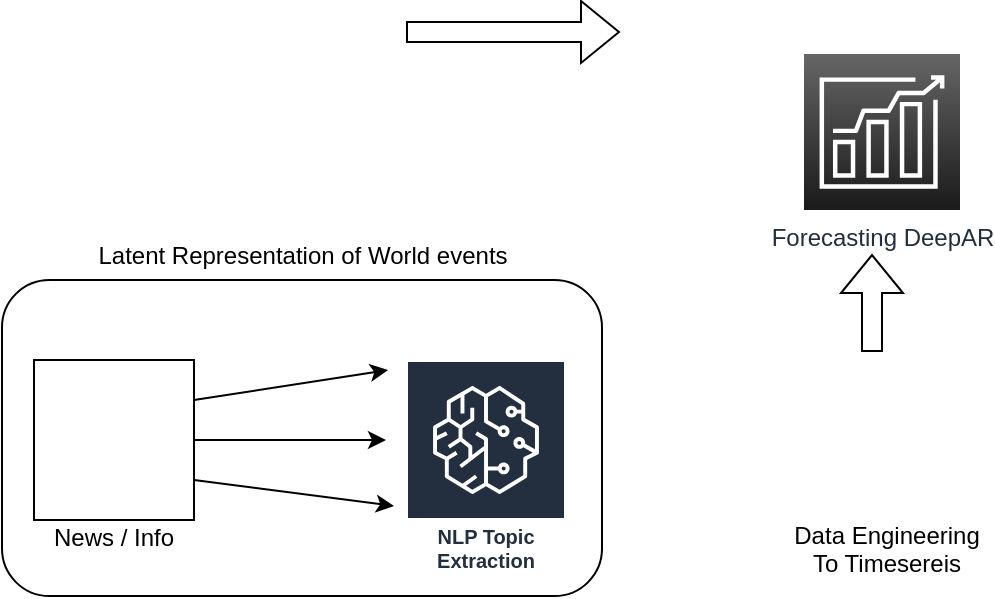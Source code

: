 <mxfile version="21.3.0" type="device">
  <diagram name="Page-1" id="D3y1z0SV_fgDIkfjINZR">
    <mxGraphModel dx="745" dy="388" grid="0" gridSize="10" guides="1" tooltips="1" connect="1" arrows="1" fold="1" page="1" pageScale="1" pageWidth="827" pageHeight="1169" math="0" shadow="0">
      <root>
        <mxCell id="0" />
        <mxCell id="1" parent="0" />
        <mxCell id="jHIMkMzNQUBDAGZVXYoF-1" value="" style="whiteSpace=wrap;html=1;aspect=fixed;" parent="1" vertex="1">
          <mxGeometry x="141" y="253" width="80" height="80" as="geometry" />
        </mxCell>
        <mxCell id="jHIMkMzNQUBDAGZVXYoF-2" value="Latent Representation of World events" style="shape=image;html=1;verticalAlign=top;verticalLabelPosition=bottom;labelBackgroundColor=#ffffff;imageAspect=0;aspect=fixed;image=https://cdn2.iconfinder.com/data/icons/whcompare-isometric-web-hosting-servers/50/connected-globe-128.png" parent="1" vertex="1">
          <mxGeometry x="247.5" y="132" width="55" height="55" as="geometry" />
        </mxCell>
        <mxCell id="jHIMkMzNQUBDAGZVXYoF-5" value="" style="shape=image;html=1;verticalAlign=top;verticalLabelPosition=bottom;labelBackgroundColor=#ffffff;imageAspect=0;aspect=fixed;image=https://cdn3.iconfinder.com/data/icons/picons-social/57/43-twitter-128.png" parent="1" vertex="1">
          <mxGeometry x="146" y="268" width="27" height="27" as="geometry" />
        </mxCell>
        <mxCell id="jHIMkMzNQUBDAGZVXYoF-6" value="" style="shape=image;html=1;verticalAlign=top;verticalLabelPosition=bottom;labelBackgroundColor=#ffffff;imageAspect=0;aspect=fixed;image=https://cdn0.iconfinder.com/data/icons/business-startup-10/50/15-128.png" parent="1" vertex="1">
          <mxGeometry x="176" y="278" width="40" height="40" as="geometry" />
        </mxCell>
        <mxCell id="jHIMkMzNQUBDAGZVXYoF-7" value="News / Info" style="text;html=1;strokeColor=none;fillColor=none;align=center;verticalAlign=middle;whiteSpace=wrap;rounded=0;" parent="1" vertex="1">
          <mxGeometry x="136" y="327" width="90" height="30" as="geometry" />
        </mxCell>
        <mxCell id="jHIMkMzNQUBDAGZVXYoF-9" value="" style="endArrow=classic;html=1;rounded=0;exitX=1;exitY=0.25;exitDx=0;exitDy=0;" parent="1" source="jHIMkMzNQUBDAGZVXYoF-1" edge="1">
          <mxGeometry width="50" height="50" relative="1" as="geometry">
            <mxPoint x="390" y="310" as="sourcePoint" />
            <mxPoint x="318" y="258" as="targetPoint" />
          </mxGeometry>
        </mxCell>
        <mxCell id="jHIMkMzNQUBDAGZVXYoF-10" value="" style="endArrow=classic;html=1;rounded=0;exitX=1;exitY=0.5;exitDx=0;exitDy=0;" parent="1" source="jHIMkMzNQUBDAGZVXYoF-1" edge="1">
          <mxGeometry width="50" height="50" relative="1" as="geometry">
            <mxPoint x="390" y="310" as="sourcePoint" />
            <mxPoint x="317" y="293" as="targetPoint" />
          </mxGeometry>
        </mxCell>
        <mxCell id="jHIMkMzNQUBDAGZVXYoF-11" value="" style="endArrow=classic;html=1;rounded=0;exitX=1;exitY=0.75;exitDx=0;exitDy=0;" parent="1" source="jHIMkMzNQUBDAGZVXYoF-1" edge="1">
          <mxGeometry width="50" height="50" relative="1" as="geometry">
            <mxPoint x="330" y="290" as="sourcePoint" />
            <mxPoint x="321" y="326" as="targetPoint" />
          </mxGeometry>
        </mxCell>
        <mxCell id="jHIMkMzNQUBDAGZVXYoF-13" value="NLP Topic Extraction" style="sketch=0;outlineConnect=0;fontColor=#232F3E;gradientColor=none;strokeColor=#ffffff;fillColor=#232F3E;dashed=0;verticalLabelPosition=middle;verticalAlign=bottom;align=center;html=1;whiteSpace=wrap;fontSize=10;fontStyle=1;spacing=3;shape=mxgraph.aws4.productIcon;prIcon=mxgraph.aws4.sagemaker;" parent="1" vertex="1">
          <mxGeometry x="327" y="253" width="80" height="110" as="geometry" />
        </mxCell>
        <mxCell id="jHIMkMzNQUBDAGZVXYoF-14" value="" style="shape=flexArrow;endArrow=classic;html=1;rounded=0;" parent="1" edge="1">
          <mxGeometry width="50" height="50" relative="1" as="geometry">
            <mxPoint x="327" y="89" as="sourcePoint" />
            <mxPoint x="434" y="89" as="targetPoint" />
          </mxGeometry>
        </mxCell>
        <mxCell id="jHIMkMzNQUBDAGZVXYoF-15" value="Data Engineering&lt;br&gt;To Timesereis" style="shape=image;html=1;verticalAlign=top;verticalLabelPosition=bottom;labelBackgroundColor=#ffffff;imageAspect=0;aspect=fixed;image=https://cdn1.iconfinder.com/data/icons/software-engineering-and-video-gaming/512/481_Analysis_data_datum_processing_reporting_Data_Science_Fabrication_Lab-128.png" parent="1" vertex="1">
          <mxGeometry x="530" y="253" width="74" height="74" as="geometry" />
        </mxCell>
        <mxCell id="jHIMkMzNQUBDAGZVXYoF-16" value="" style="shape=flexArrow;endArrow=classic;html=1;rounded=0;" parent="1" edge="1">
          <mxGeometry width="50" height="50" relative="1" as="geometry">
            <mxPoint x="560" y="249" as="sourcePoint" />
            <mxPoint x="560" y="200" as="targetPoint" />
          </mxGeometry>
        </mxCell>
        <mxCell id="jHIMkMzNQUBDAGZVXYoF-17" value="Forecasting DeepAR" style="sketch=0;points=[[0,0,0],[0.25,0,0],[0.5,0,0],[0.75,0,0],[1,0,0],[0,1,0],[0.25,1,0],[0.5,1,0],[0.75,1,0],[1,1,0],[0,0.25,0],[0,0.5,0],[0,0.75,0],[1,0.25,0],[1,0.5,0],[1,0.75,0]];outlineConnect=0;fontColor=#232F3E;gradientColor=#666666;gradientDirection=north;fillColor=#1A1A1A;strokeColor=#ffffff;dashed=0;verticalLabelPosition=bottom;verticalAlign=top;align=center;html=1;fontSize=12;fontStyle=0;aspect=fixed;shape=mxgraph.aws4.resourceIcon;resIcon=mxgraph.aws4.forecast;" parent="1" vertex="1">
          <mxGeometry x="526" y="100" width="78" height="78" as="geometry" />
        </mxCell>
        <mxCell id="utFf9HIT7w5dHMDG6N6S-4" value="" style="rounded=1;whiteSpace=wrap;html=1;fillColor=none;" vertex="1" parent="1">
          <mxGeometry x="125" y="213" width="300" height="158" as="geometry" />
        </mxCell>
      </root>
    </mxGraphModel>
  </diagram>
</mxfile>
